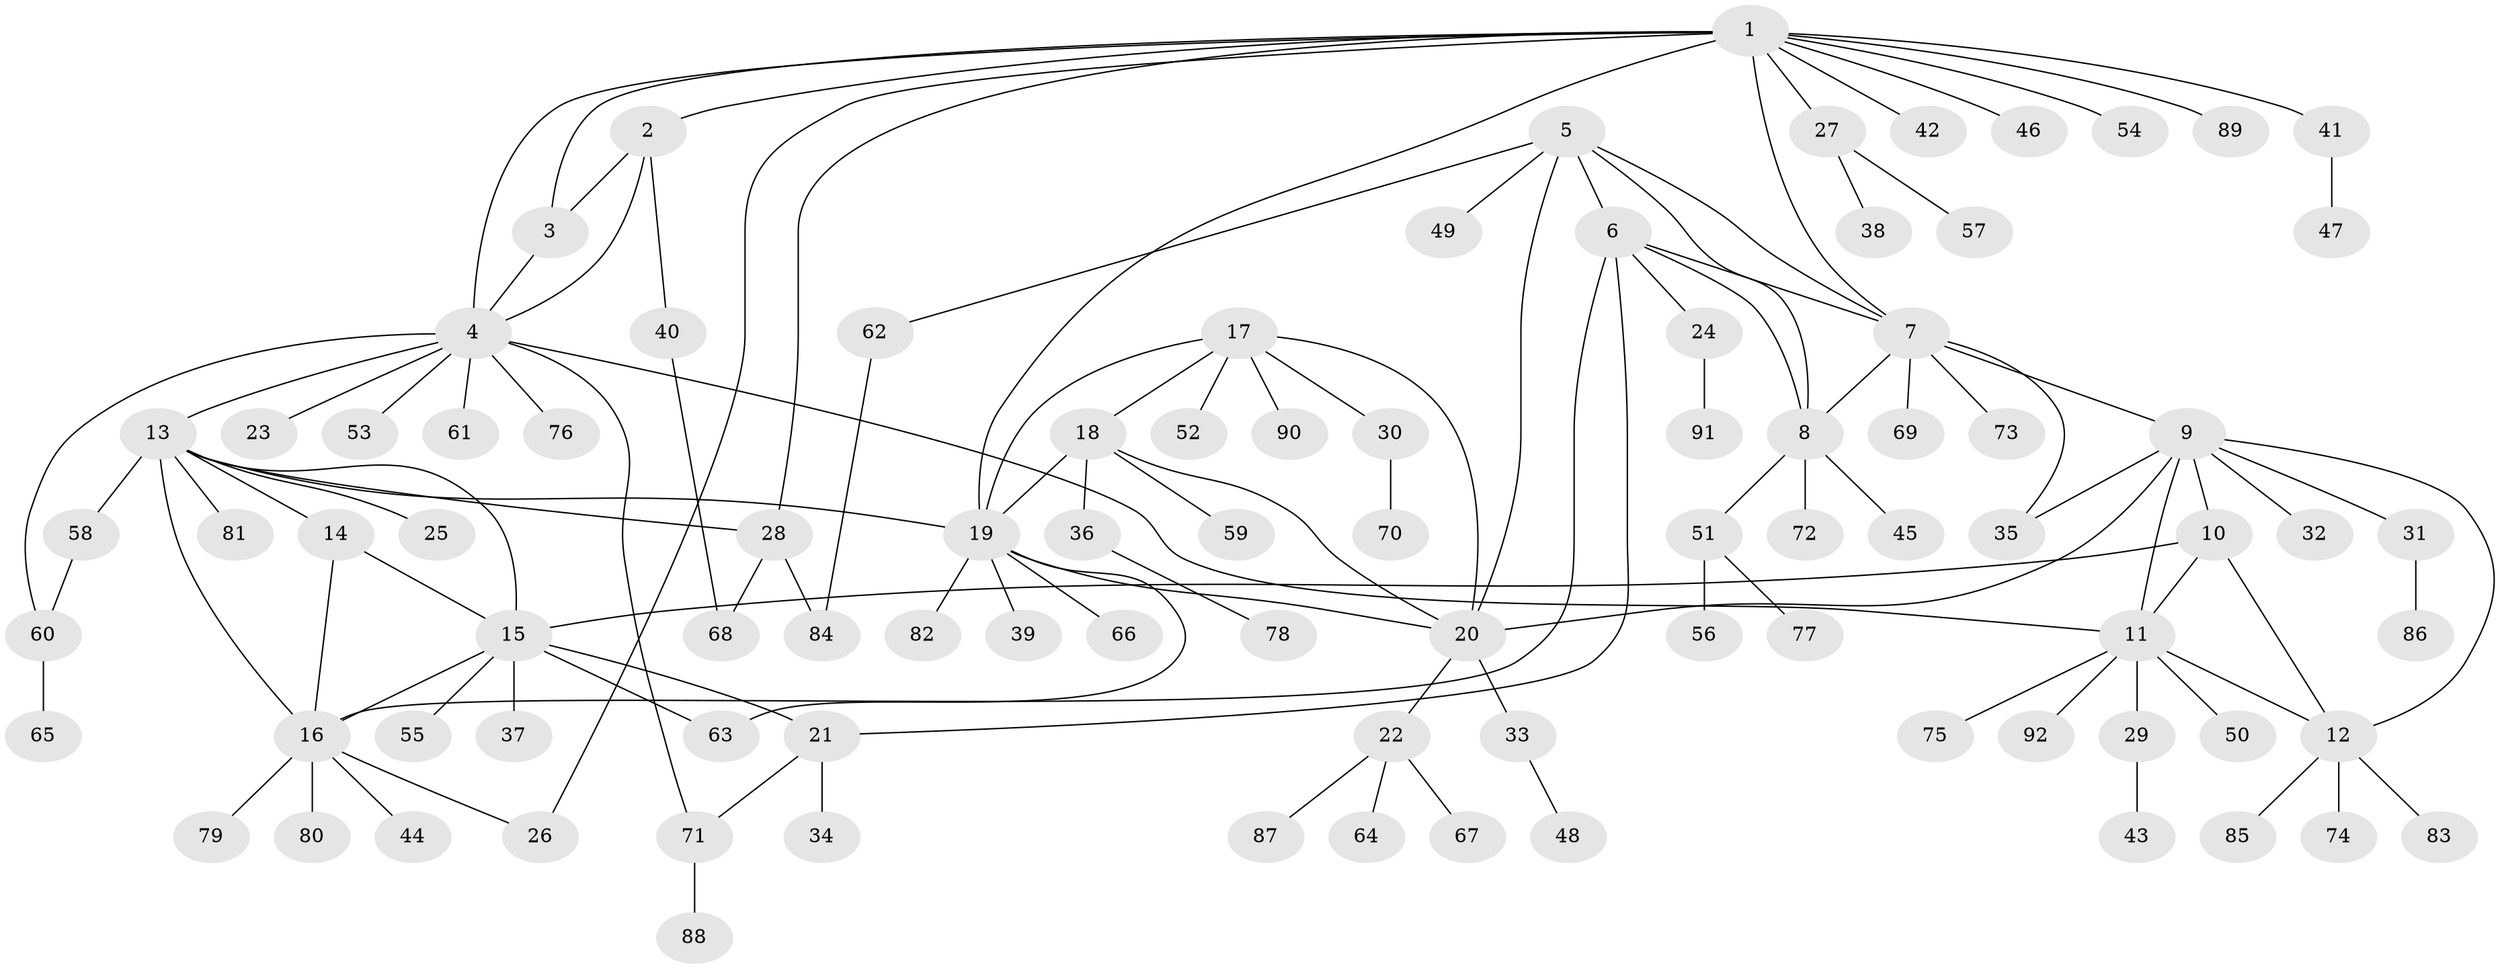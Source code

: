 // Generated by graph-tools (version 1.1) at 2025/16/03/09/25 04:16:00]
// undirected, 92 vertices, 121 edges
graph export_dot {
graph [start="1"]
  node [color=gray90,style=filled];
  1;
  2;
  3;
  4;
  5;
  6;
  7;
  8;
  9;
  10;
  11;
  12;
  13;
  14;
  15;
  16;
  17;
  18;
  19;
  20;
  21;
  22;
  23;
  24;
  25;
  26;
  27;
  28;
  29;
  30;
  31;
  32;
  33;
  34;
  35;
  36;
  37;
  38;
  39;
  40;
  41;
  42;
  43;
  44;
  45;
  46;
  47;
  48;
  49;
  50;
  51;
  52;
  53;
  54;
  55;
  56;
  57;
  58;
  59;
  60;
  61;
  62;
  63;
  64;
  65;
  66;
  67;
  68;
  69;
  70;
  71;
  72;
  73;
  74;
  75;
  76;
  77;
  78;
  79;
  80;
  81;
  82;
  83;
  84;
  85;
  86;
  87;
  88;
  89;
  90;
  91;
  92;
  1 -- 2;
  1 -- 3;
  1 -- 4;
  1 -- 7;
  1 -- 19;
  1 -- 26;
  1 -- 27;
  1 -- 28;
  1 -- 41;
  1 -- 42;
  1 -- 46;
  1 -- 54;
  1 -- 89;
  2 -- 3;
  2 -- 4;
  2 -- 40;
  3 -- 4;
  4 -- 11;
  4 -- 13;
  4 -- 23;
  4 -- 53;
  4 -- 60;
  4 -- 61;
  4 -- 71;
  4 -- 76;
  5 -- 6;
  5 -- 7;
  5 -- 8;
  5 -- 20;
  5 -- 49;
  5 -- 62;
  6 -- 7;
  6 -- 8;
  6 -- 16;
  6 -- 21;
  6 -- 24;
  7 -- 8;
  7 -- 9;
  7 -- 35;
  7 -- 69;
  7 -- 73;
  8 -- 45;
  8 -- 51;
  8 -- 72;
  9 -- 10;
  9 -- 11;
  9 -- 12;
  9 -- 20;
  9 -- 31;
  9 -- 32;
  9 -- 35;
  10 -- 11;
  10 -- 12;
  10 -- 15;
  11 -- 12;
  11 -- 29;
  11 -- 50;
  11 -- 75;
  11 -- 92;
  12 -- 74;
  12 -- 83;
  12 -- 85;
  13 -- 14;
  13 -- 15;
  13 -- 16;
  13 -- 19;
  13 -- 25;
  13 -- 28;
  13 -- 58;
  13 -- 81;
  14 -- 15;
  14 -- 16;
  15 -- 16;
  15 -- 21;
  15 -- 37;
  15 -- 55;
  15 -- 63;
  16 -- 26;
  16 -- 44;
  16 -- 79;
  16 -- 80;
  17 -- 18;
  17 -- 19;
  17 -- 20;
  17 -- 30;
  17 -- 52;
  17 -- 90;
  18 -- 19;
  18 -- 20;
  18 -- 36;
  18 -- 59;
  19 -- 20;
  19 -- 39;
  19 -- 63;
  19 -- 66;
  19 -- 82;
  20 -- 22;
  20 -- 33;
  21 -- 34;
  21 -- 71;
  22 -- 64;
  22 -- 67;
  22 -- 87;
  24 -- 91;
  27 -- 38;
  27 -- 57;
  28 -- 68;
  28 -- 84;
  29 -- 43;
  30 -- 70;
  31 -- 86;
  33 -- 48;
  36 -- 78;
  40 -- 68;
  41 -- 47;
  51 -- 56;
  51 -- 77;
  58 -- 60;
  60 -- 65;
  62 -- 84;
  71 -- 88;
}
